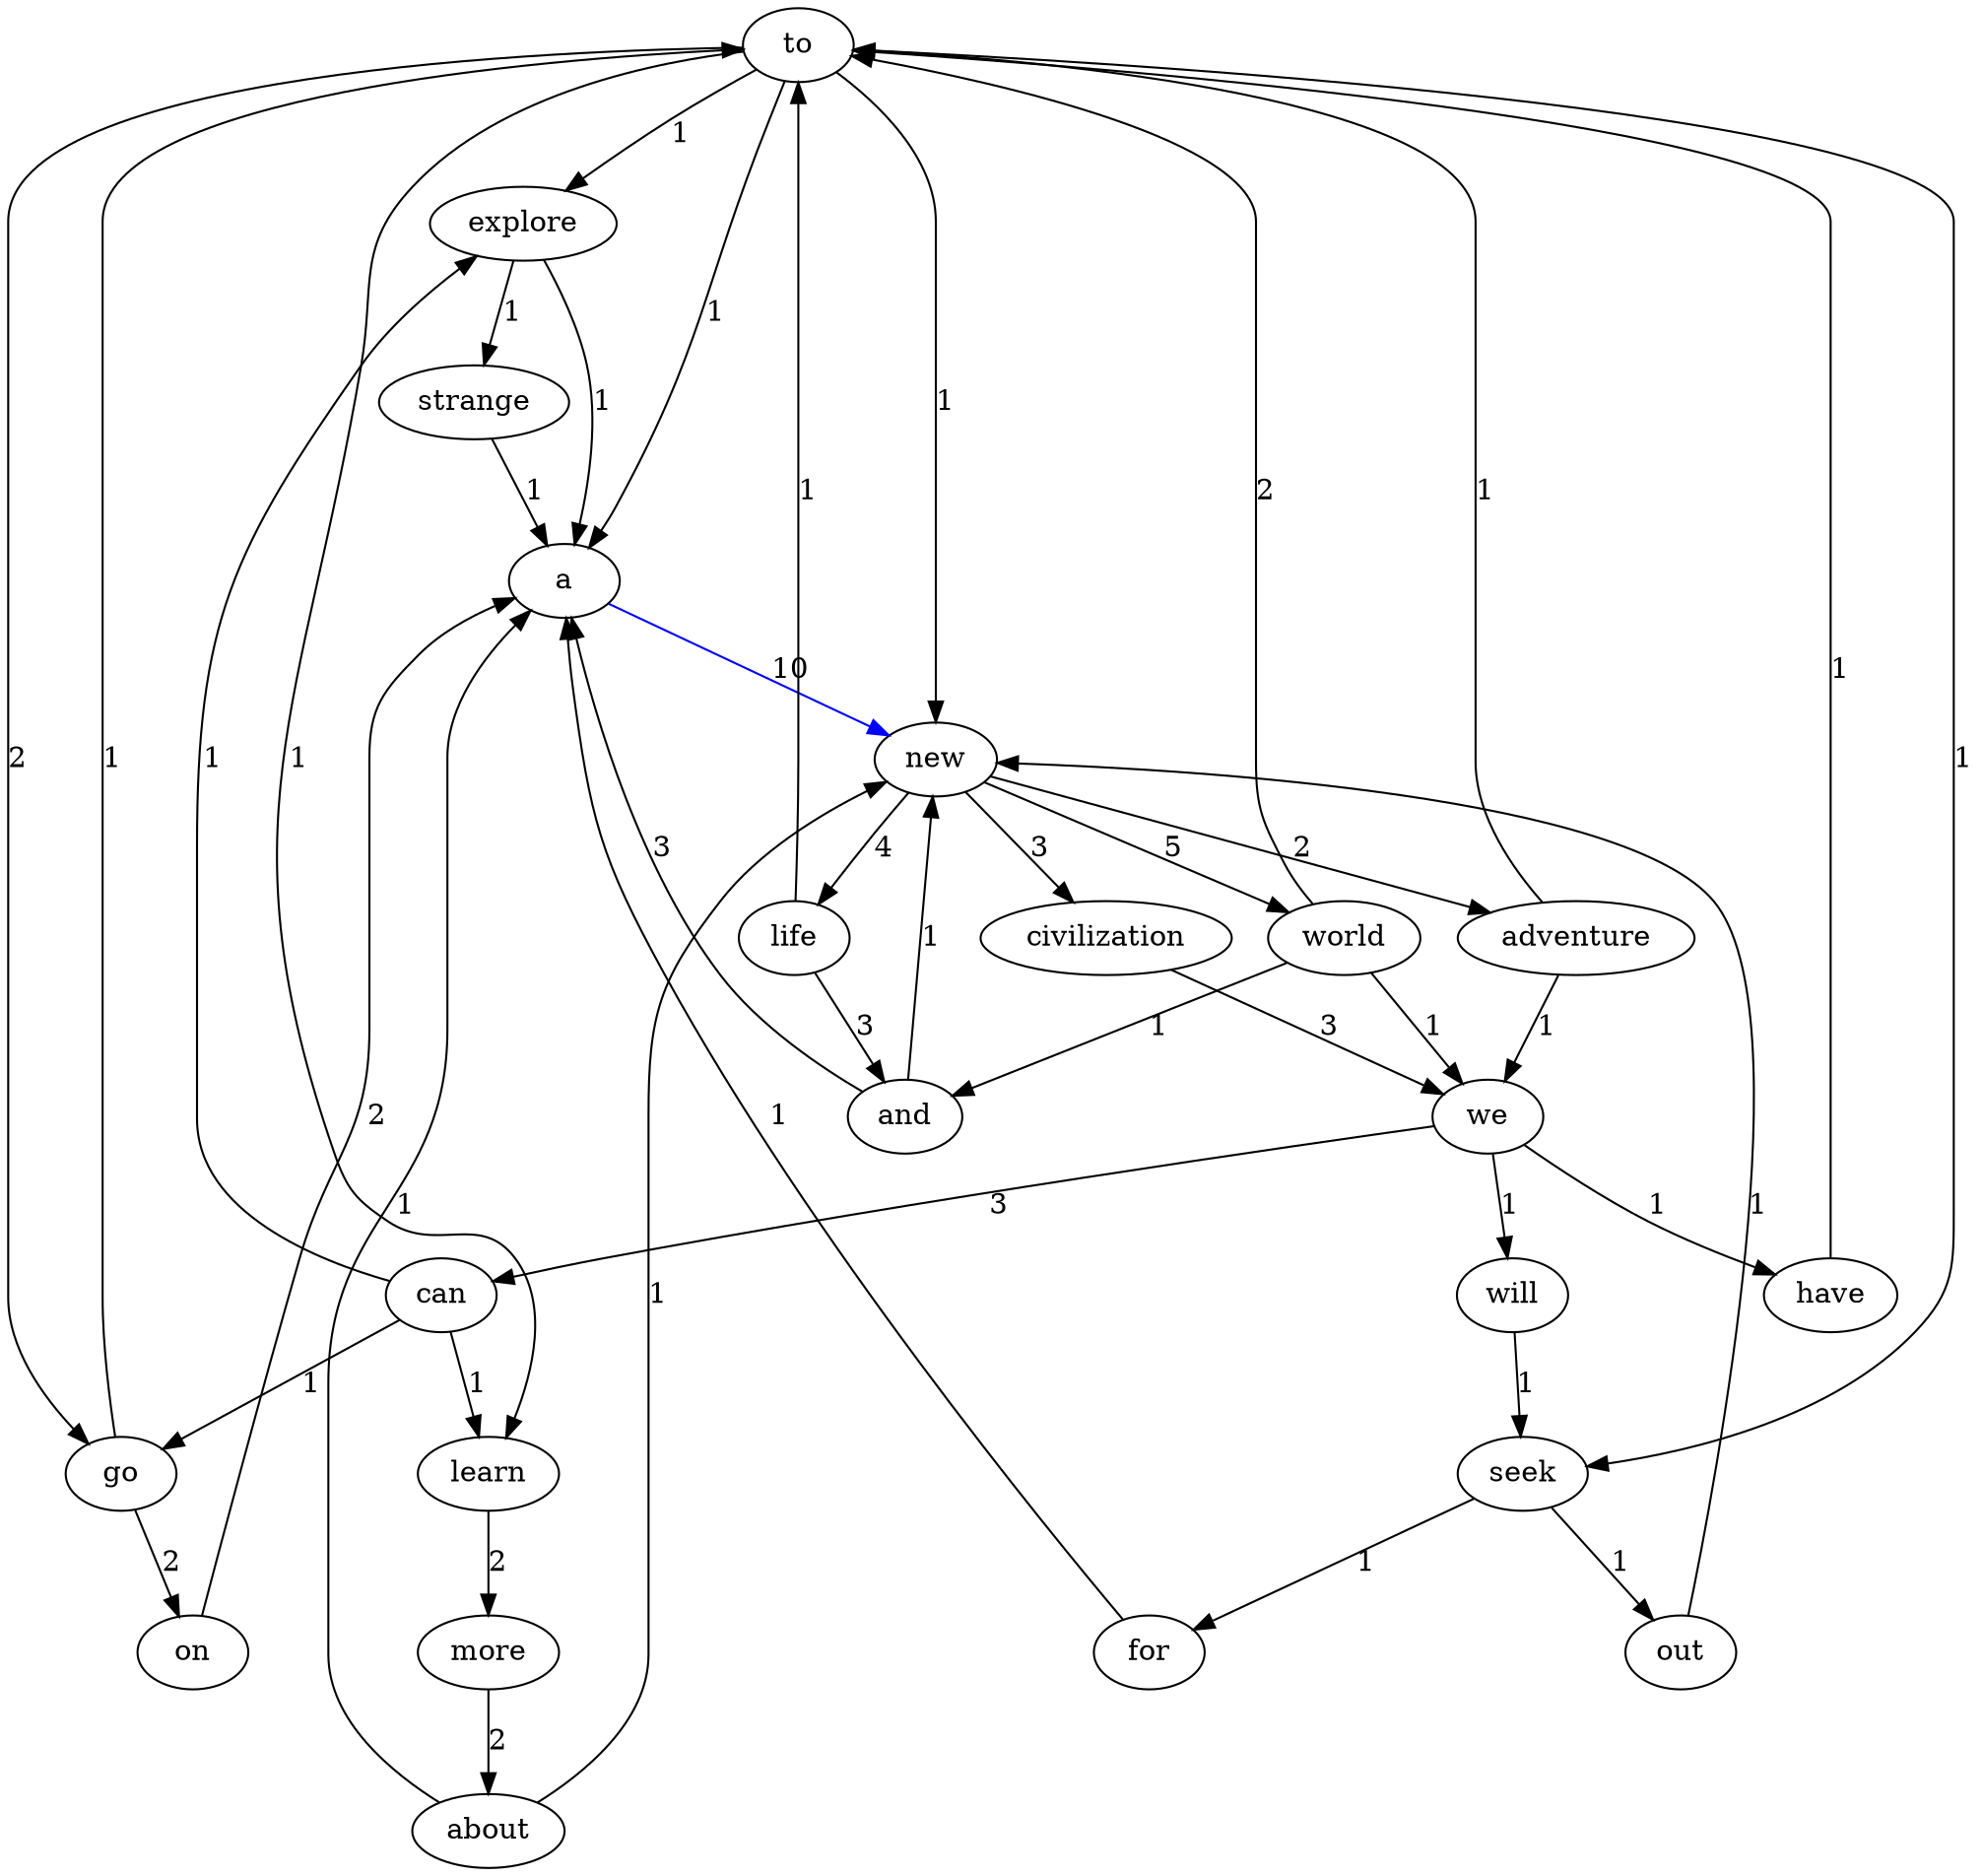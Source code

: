 digraph TextGraph {
to;
explore;
strange;
a;
new;
world;
and;
life;
civilization;
we;
can;
go;
on;
adventure;
seek;
out;
learn;
more;
about;
have;
will;
for;
to -> explore [label = 1];
explore -> strange [label = 1];
strange -> a [label = 1];
a -> new [label = 10, color = blue];
new -> world [label = 5];
world -> and [label = 1];
and -> a [label = 3];
and -> new [label = 1];
world -> to [label = 2];
world -> we [label = 1];
we -> can [label = 3];
can -> go [label = 1];
go -> on [label = 2];
on -> a [label = 2];
go -> to [label = 1];
can -> learn [label = 1];
learn -> more [label = 2];
more -> about [label = 2];
about -> a [label = 1];
about -> new [label = 1];
can -> explore [label = 1];
we -> have [label = 1];
have -> to [label = 1];
we -> will [label = 1];
will -> seek [label = 1];
seek -> out [label = 1];
out -> new [label = 1];
seek -> for [label = 1];
for -> a [label = 1];
new -> life [label = 4];
life -> and [label = 3];
life -> to [label = 1];
new -> civilization [label = 3];
civilization -> we [label = 3];
new -> adventure [label = 2];
adventure -> to [label = 1];
adventure -> we [label = 1];
explore -> a [label = 1];
to -> seek [label = 1];
to -> go [label = 2];
to -> a [label = 1];
to -> learn [label = 1];
to -> new [label = 1];
}